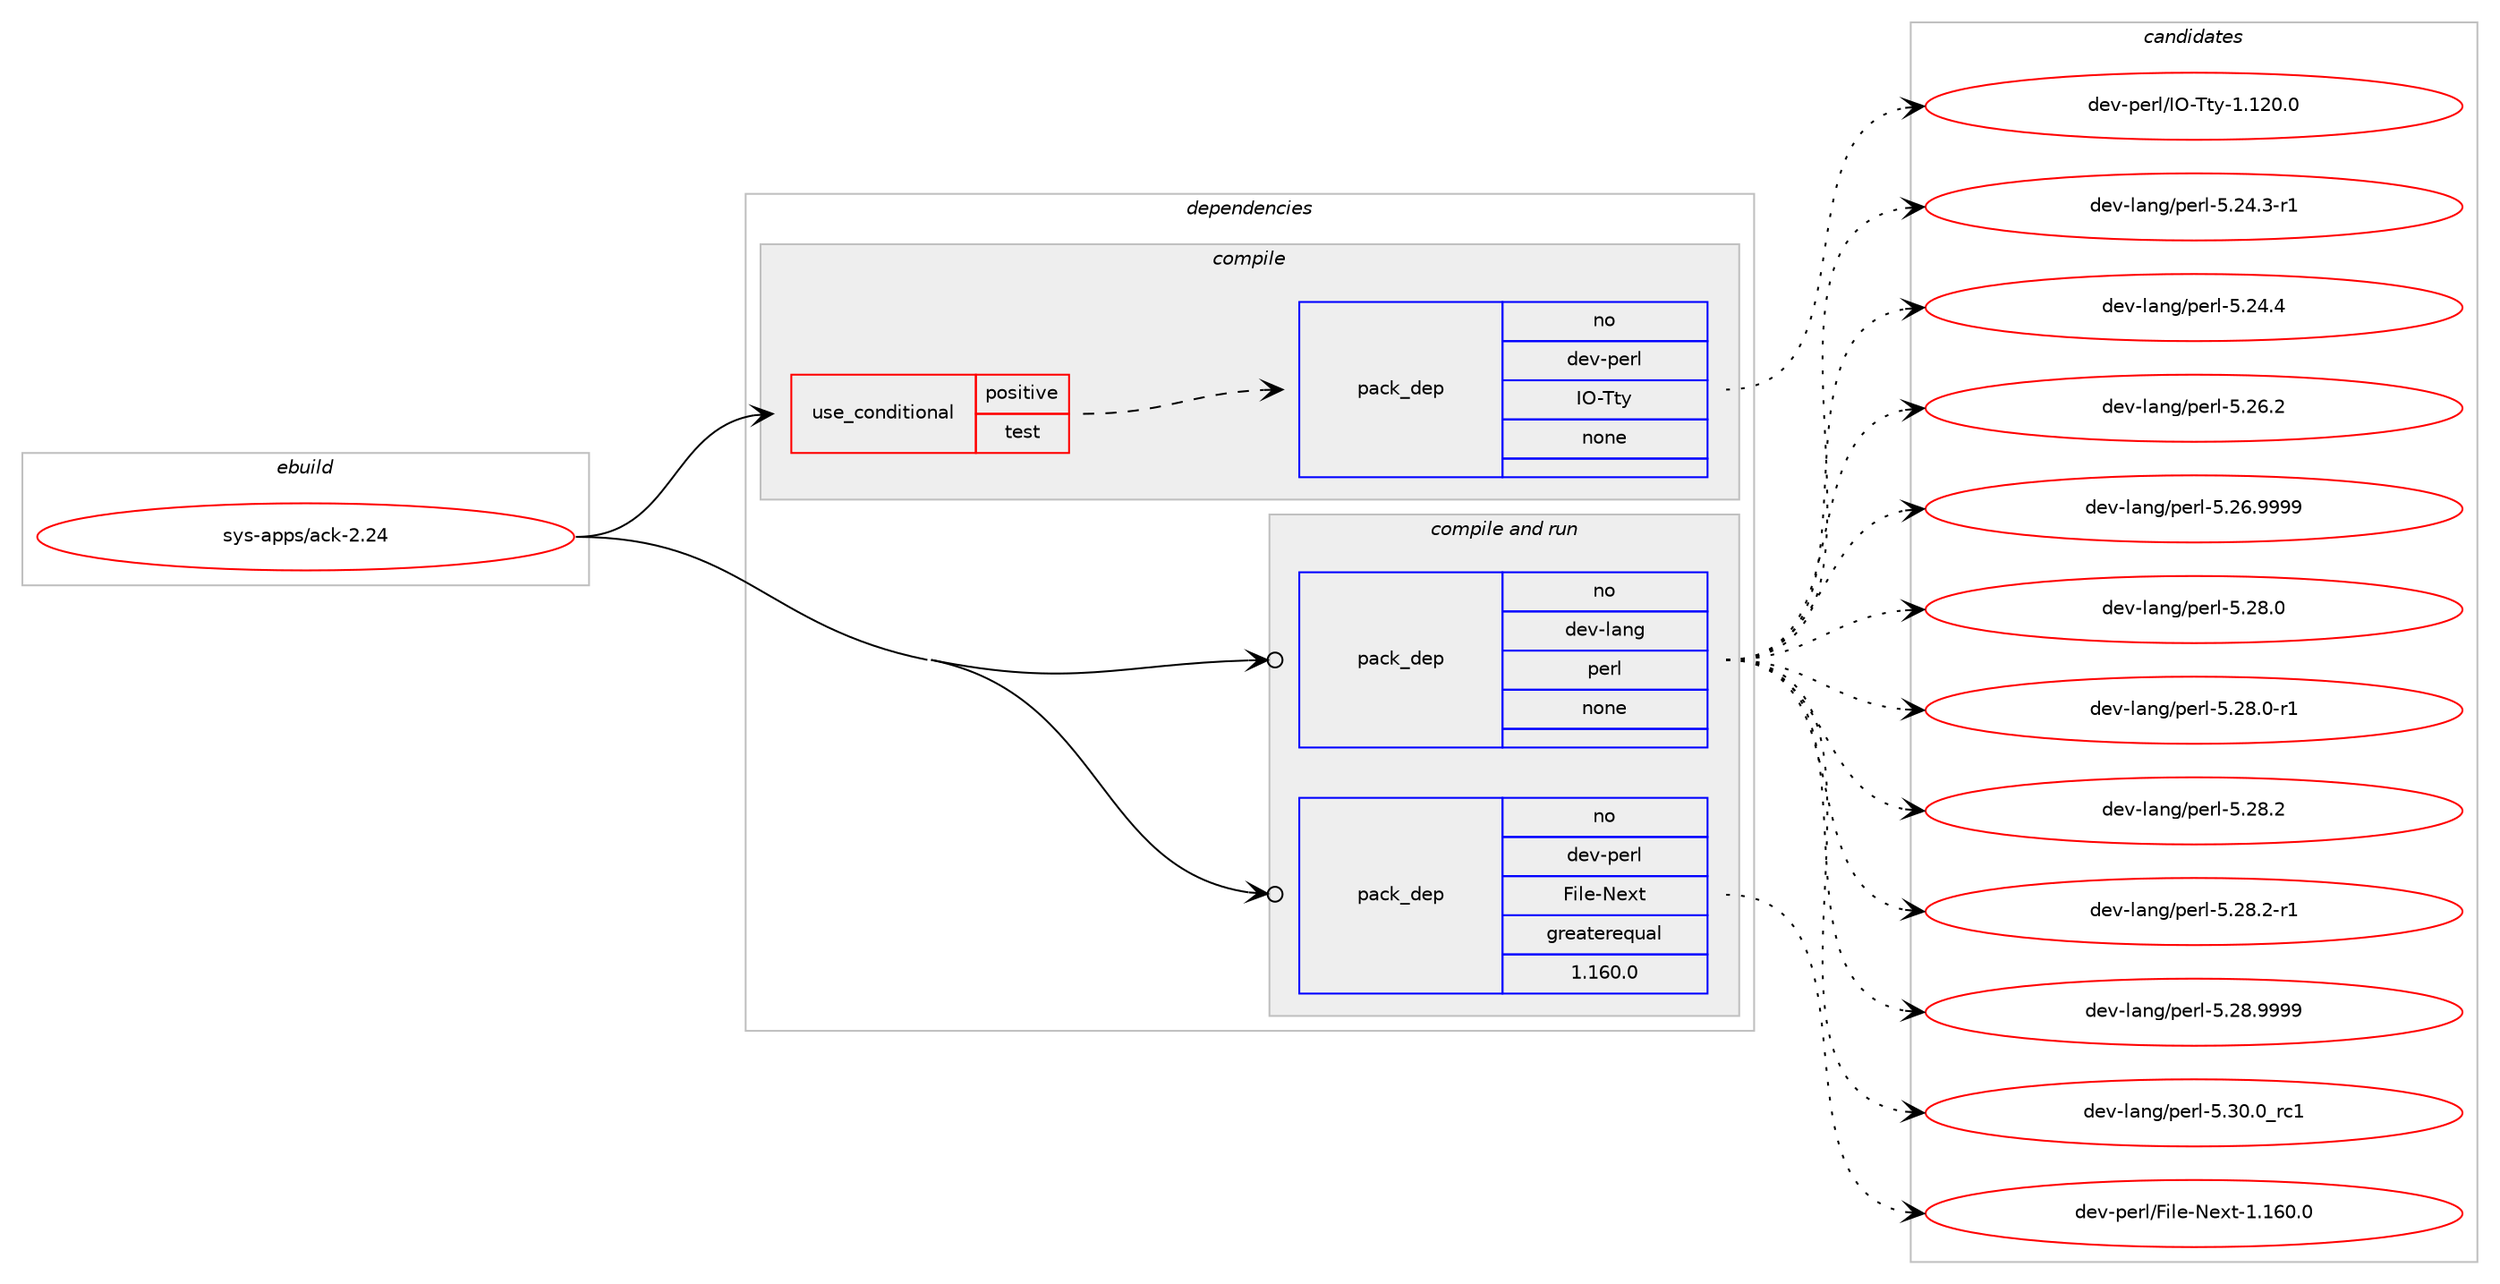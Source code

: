 digraph prolog {

# *************
# Graph options
# *************

newrank=true;
concentrate=true;
compound=true;
graph [rankdir=LR,fontname=Helvetica,fontsize=10,ranksep=1.5];#, ranksep=2.5, nodesep=0.2];
edge  [arrowhead=vee];
node  [fontname=Helvetica,fontsize=10];

# **********
# The ebuild
# **********

subgraph cluster_leftcol {
color=gray;
rank=same;
label=<<i>ebuild</i>>;
id [label="sys-apps/ack-2.24", color=red, width=4, href="../sys-apps/ack-2.24.svg"];
}

# ****************
# The dependencies
# ****************

subgraph cluster_midcol {
color=gray;
label=<<i>dependencies</i>>;
subgraph cluster_compile {
fillcolor="#eeeeee";
style=filled;
label=<<i>compile</i>>;
subgraph cond129 {
dependency1005 [label=<<TABLE BORDER="0" CELLBORDER="1" CELLSPACING="0" CELLPADDING="4"><TR><TD ROWSPAN="3" CELLPADDING="10">use_conditional</TD></TR><TR><TD>positive</TD></TR><TR><TD>test</TD></TR></TABLE>>, shape=none, color=red];
subgraph pack868 {
dependency1006 [label=<<TABLE BORDER="0" CELLBORDER="1" CELLSPACING="0" CELLPADDING="4" WIDTH="220"><TR><TD ROWSPAN="6" CELLPADDING="30">pack_dep</TD></TR><TR><TD WIDTH="110">no</TD></TR><TR><TD>dev-perl</TD></TR><TR><TD>IO-Tty</TD></TR><TR><TD>none</TD></TR><TR><TD></TD></TR></TABLE>>, shape=none, color=blue];
}
dependency1005:e -> dependency1006:w [weight=20,style="dashed",arrowhead="vee"];
}
id:e -> dependency1005:w [weight=20,style="solid",arrowhead="vee"];
}
subgraph cluster_compileandrun {
fillcolor="#eeeeee";
style=filled;
label=<<i>compile and run</i>>;
subgraph pack869 {
dependency1007 [label=<<TABLE BORDER="0" CELLBORDER="1" CELLSPACING="0" CELLPADDING="4" WIDTH="220"><TR><TD ROWSPAN="6" CELLPADDING="30">pack_dep</TD></TR><TR><TD WIDTH="110">no</TD></TR><TR><TD>dev-lang</TD></TR><TR><TD>perl</TD></TR><TR><TD>none</TD></TR><TR><TD></TD></TR></TABLE>>, shape=none, color=blue];
}
id:e -> dependency1007:w [weight=20,style="solid",arrowhead="odotvee"];
subgraph pack870 {
dependency1008 [label=<<TABLE BORDER="0" CELLBORDER="1" CELLSPACING="0" CELLPADDING="4" WIDTH="220"><TR><TD ROWSPAN="6" CELLPADDING="30">pack_dep</TD></TR><TR><TD WIDTH="110">no</TD></TR><TR><TD>dev-perl</TD></TR><TR><TD>File-Next</TD></TR><TR><TD>greaterequal</TD></TR><TR><TD>1.160.0</TD></TR></TABLE>>, shape=none, color=blue];
}
id:e -> dependency1008:w [weight=20,style="solid",arrowhead="odotvee"];
}
subgraph cluster_run {
fillcolor="#eeeeee";
style=filled;
label=<<i>run</i>>;
}
}

# **************
# The candidates
# **************

subgraph cluster_choices {
rank=same;
color=gray;
label=<<i>candidates</i>>;

subgraph choice868 {
color=black;
nodesep=1;
choice1001011184511210111410847737945841161214549464950484648 [label="dev-perl/IO-Tty-1.120.0", color=red, width=4,href="../dev-perl/IO-Tty-1.120.0.svg"];
dependency1006:e -> choice1001011184511210111410847737945841161214549464950484648:w [style=dotted,weight="100"];
}
subgraph choice869 {
color=black;
nodesep=1;
choice100101118451089711010347112101114108455346505246514511449 [label="dev-lang/perl-5.24.3-r1", color=red, width=4,href="../dev-lang/perl-5.24.3-r1.svg"];
choice10010111845108971101034711210111410845534650524652 [label="dev-lang/perl-5.24.4", color=red, width=4,href="../dev-lang/perl-5.24.4.svg"];
choice10010111845108971101034711210111410845534650544650 [label="dev-lang/perl-5.26.2", color=red, width=4,href="../dev-lang/perl-5.26.2.svg"];
choice10010111845108971101034711210111410845534650544657575757 [label="dev-lang/perl-5.26.9999", color=red, width=4,href="../dev-lang/perl-5.26.9999.svg"];
choice10010111845108971101034711210111410845534650564648 [label="dev-lang/perl-5.28.0", color=red, width=4,href="../dev-lang/perl-5.28.0.svg"];
choice100101118451089711010347112101114108455346505646484511449 [label="dev-lang/perl-5.28.0-r1", color=red, width=4,href="../dev-lang/perl-5.28.0-r1.svg"];
choice10010111845108971101034711210111410845534650564650 [label="dev-lang/perl-5.28.2", color=red, width=4,href="../dev-lang/perl-5.28.2.svg"];
choice100101118451089711010347112101114108455346505646504511449 [label="dev-lang/perl-5.28.2-r1", color=red, width=4,href="../dev-lang/perl-5.28.2-r1.svg"];
choice10010111845108971101034711210111410845534650564657575757 [label="dev-lang/perl-5.28.9999", color=red, width=4,href="../dev-lang/perl-5.28.9999.svg"];
choice10010111845108971101034711210111410845534651484648951149949 [label="dev-lang/perl-5.30.0_rc1", color=red, width=4,href="../dev-lang/perl-5.30.0_rc1.svg"];
dependency1007:e -> choice100101118451089711010347112101114108455346505246514511449:w [style=dotted,weight="100"];
dependency1007:e -> choice10010111845108971101034711210111410845534650524652:w [style=dotted,weight="100"];
dependency1007:e -> choice10010111845108971101034711210111410845534650544650:w [style=dotted,weight="100"];
dependency1007:e -> choice10010111845108971101034711210111410845534650544657575757:w [style=dotted,weight="100"];
dependency1007:e -> choice10010111845108971101034711210111410845534650564648:w [style=dotted,weight="100"];
dependency1007:e -> choice100101118451089711010347112101114108455346505646484511449:w [style=dotted,weight="100"];
dependency1007:e -> choice10010111845108971101034711210111410845534650564650:w [style=dotted,weight="100"];
dependency1007:e -> choice100101118451089711010347112101114108455346505646504511449:w [style=dotted,weight="100"];
dependency1007:e -> choice10010111845108971101034711210111410845534650564657575757:w [style=dotted,weight="100"];
dependency1007:e -> choice10010111845108971101034711210111410845534651484648951149949:w [style=dotted,weight="100"];
}
subgraph choice870 {
color=black;
nodesep=1;
choice10010111845112101114108477010510810145781011201164549464954484648 [label="dev-perl/File-Next-1.160.0", color=red, width=4,href="../dev-perl/File-Next-1.160.0.svg"];
dependency1008:e -> choice10010111845112101114108477010510810145781011201164549464954484648:w [style=dotted,weight="100"];
}
}

}
